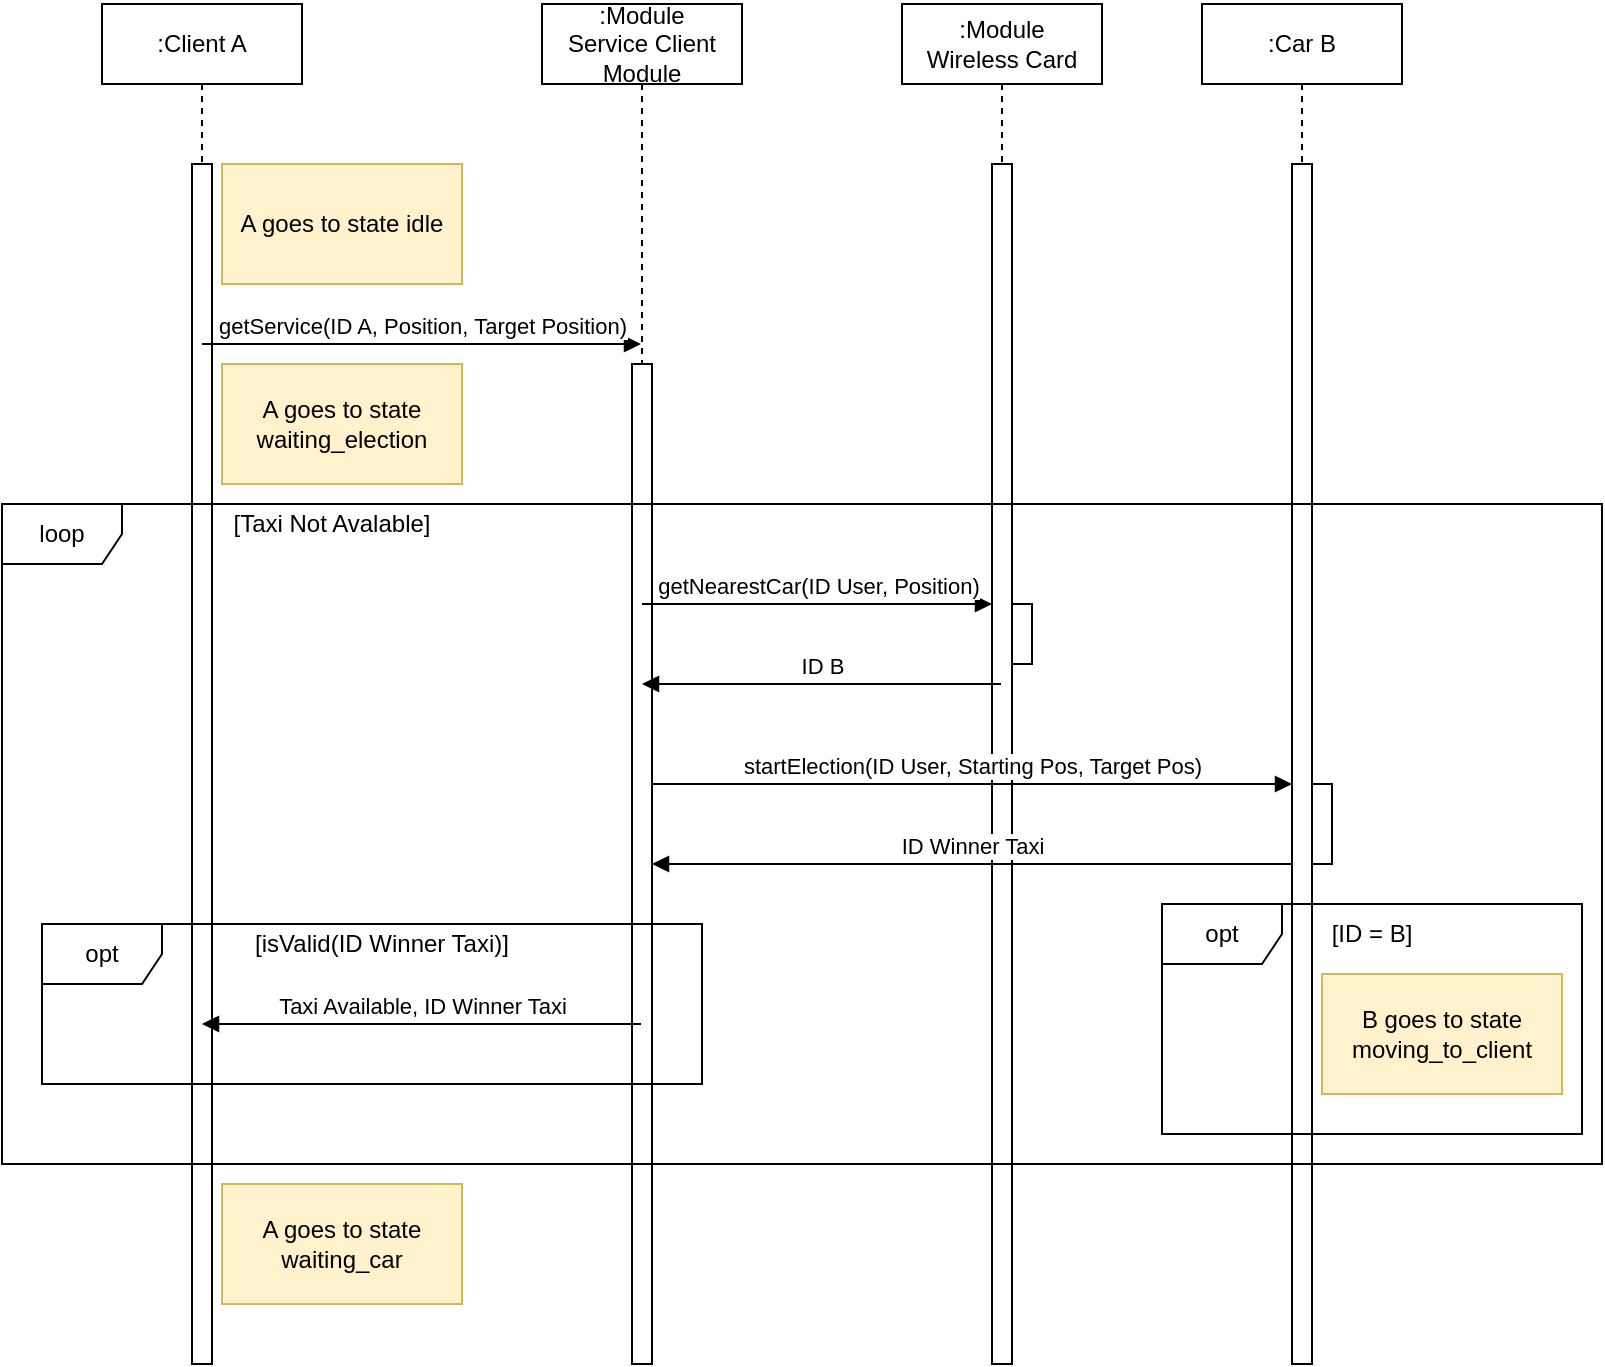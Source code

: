 <mxfile version="12.9.3" type="device"><diagram id="UIkgHiiRnHfRhCUhEY8e" name="Page-1"><mxGraphModel dx="1385" dy="685" grid="1" gridSize="10" guides="1" tooltips="1" connect="1" arrows="1" fold="1" page="1" pageScale="1" pageWidth="827" pageHeight="1169" math="0" shadow="0"><root><mxCell id="0"/><mxCell id="1" parent="0"/><mxCell id="IWk18sIT_rR9X4A3TnHa-8" value=":Client A" style="shape=umlLifeline;perimeter=lifelinePerimeter;whiteSpace=wrap;html=1;container=1;collapsible=0;recursiveResize=0;outlineConnect=0;" parent="1" vertex="1"><mxGeometry x="70" y="40" width="100" height="680" as="geometry"/></mxCell><mxCell id="IWk18sIT_rR9X4A3TnHa-37" value="" style="html=1;points=[];perimeter=orthogonalPerimeter;" parent="IWk18sIT_rR9X4A3TnHa-8" vertex="1"><mxGeometry x="45" y="80" width="10" height="600" as="geometry"/></mxCell><mxCell id="IWk18sIT_rR9X4A3TnHa-9" value=":Module&lt;br&gt;Service Client Module" style="shape=umlLifeline;perimeter=lifelinePerimeter;whiteSpace=wrap;html=1;container=1;collapsible=0;recursiveResize=0;outlineConnect=0;" parent="1" vertex="1"><mxGeometry x="290" y="40" width="100" height="680" as="geometry"/></mxCell><mxCell id="IWk18sIT_rR9X4A3TnHa-39" value="" style="html=1;points=[];perimeter=orthogonalPerimeter;" parent="IWk18sIT_rR9X4A3TnHa-9" vertex="1"><mxGeometry x="45" y="180" width="10" height="500" as="geometry"/></mxCell><mxCell id="IWk18sIT_rR9X4A3TnHa-10" value=":Module&lt;br&gt;Wireless Card" style="shape=umlLifeline;perimeter=lifelinePerimeter;whiteSpace=wrap;html=1;container=1;collapsible=0;recursiveResize=0;outlineConnect=0;" parent="1" vertex="1"><mxGeometry x="470" y="40" width="100" height="680" as="geometry"/></mxCell><mxCell id="IWk18sIT_rR9X4A3TnHa-14" value="" style="html=1;points=[];perimeter=orthogonalPerimeter;" parent="IWk18sIT_rR9X4A3TnHa-10" vertex="1"><mxGeometry x="45" y="80" width="10" height="600" as="geometry"/></mxCell><mxCell id="IWk18sIT_rR9X4A3TnHa-40" value="" style="html=1;points=[];perimeter=orthogonalPerimeter;" parent="IWk18sIT_rR9X4A3TnHa-10" vertex="1"><mxGeometry x="55" y="300" width="10" height="30" as="geometry"/></mxCell><mxCell id="IWk18sIT_rR9X4A3TnHa-12" value="getService(ID A, Position, Target Position)" style="html=1;verticalAlign=bottom;endArrow=block;" parent="1" edge="1" target="IWk18sIT_rR9X4A3TnHa-9" source="IWk18sIT_rR9X4A3TnHa-8"><mxGeometry width="80" relative="1" as="geometry"><mxPoint x="119.5" y="250" as="sourcePoint"/><mxPoint x="339.5" y="250" as="targetPoint"/><Array as="points"><mxPoint x="170" y="210"/><mxPoint x="280" y="210"/></Array></mxGeometry></mxCell><mxCell id="IWk18sIT_rR9X4A3TnHa-13" value="getNearestCar(ID User, Position)" style="html=1;verticalAlign=bottom;endArrow=block;" parent="1" edge="1" target="IWk18sIT_rR9X4A3TnHa-14" source="IWk18sIT_rR9X4A3TnHa-9"><mxGeometry width="80" relative="1" as="geometry"><mxPoint x="339.5" y="300" as="sourcePoint"/><mxPoint x="519.5" y="300" as="targetPoint"/><Array as="points"><mxPoint x="370" y="340"/><mxPoint x="480" y="340"/></Array></mxGeometry></mxCell><mxCell id="IWk18sIT_rR9X4A3TnHa-20" value="startElection(ID User, Starting Pos, Target Pos)" style="html=1;verticalAlign=bottom;endArrow=block;" parent="1" target="IWk18sIT_rR9X4A3TnHa-41" edge="1" source="IWk18sIT_rR9X4A3TnHa-39"><mxGeometry width="80" relative="1" as="geometry"><mxPoint x="339.5" y="500" as="sourcePoint"/><mxPoint x="709.5" y="500" as="targetPoint"/><Array as="points"><mxPoint x="370" y="430"/><mxPoint x="390" y="430"/><mxPoint x="600" y="430"/></Array></mxGeometry></mxCell><mxCell id="IWk18sIT_rR9X4A3TnHa-21" value=":Car B" style="shape=umlLifeline;perimeter=lifelinePerimeter;whiteSpace=wrap;html=1;container=1;collapsible=0;recursiveResize=0;outlineConnect=0;" parent="1" vertex="1"><mxGeometry x="620" y="40" width="100" height="680" as="geometry"/></mxCell><mxCell id="IWk18sIT_rR9X4A3TnHa-41" value="" style="html=1;points=[];perimeter=orthogonalPerimeter;" parent="IWk18sIT_rR9X4A3TnHa-21" vertex="1"><mxGeometry x="45" y="80" width="10" height="600" as="geometry"/></mxCell><mxCell id="IWk18sIT_rR9X4A3TnHa-42" value="" style="html=1;points=[];perimeter=orthogonalPerimeter;" parent="IWk18sIT_rR9X4A3TnHa-21" vertex="1"><mxGeometry x="55" y="390" width="10" height="40" as="geometry"/></mxCell><mxCell id="IWk18sIT_rR9X4A3TnHa-24" value="A goes to state waiting_election" style="rounded=0;whiteSpace=wrap;html=1;fillColor=#fff2cc;strokeColor=#d6b656;" parent="1" vertex="1"><mxGeometry x="130" y="220" width="120" height="60" as="geometry"/></mxCell><mxCell id="IWk18sIT_rR9X4A3TnHa-26" value="loop" style="shape=umlFrame;whiteSpace=wrap;html=1;" parent="1" vertex="1"><mxGeometry x="20" y="290" width="800" height="330" as="geometry"/></mxCell><mxCell id="IWk18sIT_rR9X4A3TnHa-27" value="[Taxi Not Avalable]" style="text;html=1;strokeColor=none;fillColor=none;align=center;verticalAlign=middle;whiteSpace=wrap;rounded=0;" parent="1" vertex="1"><mxGeometry x="130" y="290" width="110" height="20" as="geometry"/></mxCell><mxCell id="IWk18sIT_rR9X4A3TnHa-28" value="Taxi Available, ID Winner Taxi" style="html=1;verticalAlign=bottom;endArrow=block;" parent="1" edge="1" target="IWk18sIT_rR9X4A3TnHa-8" source="IWk18sIT_rR9X4A3TnHa-9"><mxGeometry width="80" relative="1" as="geometry"><mxPoint x="339.5" y="650" as="sourcePoint"/><mxPoint x="119.5" y="650" as="targetPoint"/><Array as="points"><mxPoint x="250" y="550"/></Array></mxGeometry></mxCell><mxCell id="IWk18sIT_rR9X4A3TnHa-30" value="opt" style="shape=umlFrame;whiteSpace=wrap;html=1;" parent="1" vertex="1"><mxGeometry x="40" y="500" width="330" height="80" as="geometry"/></mxCell><mxCell id="IWk18sIT_rR9X4A3TnHa-32" value="[isValid(ID Winner Taxi)]" style="text;html=1;strokeColor=none;fillColor=none;align=center;verticalAlign=middle;whiteSpace=wrap;rounded=0;" parent="1" vertex="1"><mxGeometry x="130" y="500" width="160" height="20" as="geometry"/></mxCell><mxCell id="IWk18sIT_rR9X4A3TnHa-34" value="A goes to state idle" style="rounded=0;whiteSpace=wrap;html=1;fillColor=#fff2cc;strokeColor=#d6b656;" parent="1" vertex="1"><mxGeometry x="130" y="120" width="120" height="60" as="geometry"/></mxCell><mxCell id="IWk18sIT_rR9X4A3TnHa-35" value="ID Winner Taxi" style="html=1;verticalAlign=bottom;endArrow=block;" parent="1" source="IWk18sIT_rR9X4A3TnHa-41" edge="1" target="IWk18sIT_rR9X4A3TnHa-39"><mxGeometry width="80" relative="1" as="geometry"><mxPoint x="709.5" y="560" as="sourcePoint"/><mxPoint x="339.5" y="560" as="targetPoint"/><Array as="points"><mxPoint x="430" y="470"/></Array></mxGeometry></mxCell><mxCell id="IWk18sIT_rR9X4A3TnHa-38" value="A goes to state waiting_car" style="rounded=0;whiteSpace=wrap;html=1;fillColor=#fff2cc;strokeColor=#d6b656;" parent="1" vertex="1"><mxGeometry x="130" y="630" width="120" height="60" as="geometry"/></mxCell><mxCell id="NNoi4PHN31xAic2jUiiQ-2" value="opt" style="shape=umlFrame;whiteSpace=wrap;html=1;" parent="1" vertex="1"><mxGeometry x="600" y="490" width="210" height="115" as="geometry"/></mxCell><mxCell id="NNoi4PHN31xAic2jUiiQ-3" value="[ID = B]" style="text;html=1;strokeColor=none;fillColor=none;align=center;verticalAlign=middle;whiteSpace=wrap;rounded=0;" parent="1" vertex="1"><mxGeometry x="680" y="495" width="50" height="20" as="geometry"/></mxCell><mxCell id="NNoi4PHN31xAic2jUiiQ-4" value="B goes to state moving_to_client" style="rounded=0;whiteSpace=wrap;html=1;fillColor=#fff2cc;strokeColor=#d6b656;" parent="1" vertex="1"><mxGeometry x="680" y="525" width="120" height="60" as="geometry"/></mxCell><mxCell id="Djo1P0CkFT23e-9hsjUE-1" value="ID B" style="html=1;verticalAlign=bottom;endArrow=block;" edge="1" parent="1" source="IWk18sIT_rR9X4A3TnHa-10" target="IWk18sIT_rR9X4A3TnHa-9"><mxGeometry width="80" relative="1" as="geometry"><mxPoint x="400" y="340" as="sourcePoint"/><mxPoint x="480" y="340" as="targetPoint"/><Array as="points"><mxPoint x="470" y="380"/></Array></mxGeometry></mxCell></root></mxGraphModel></diagram></mxfile>